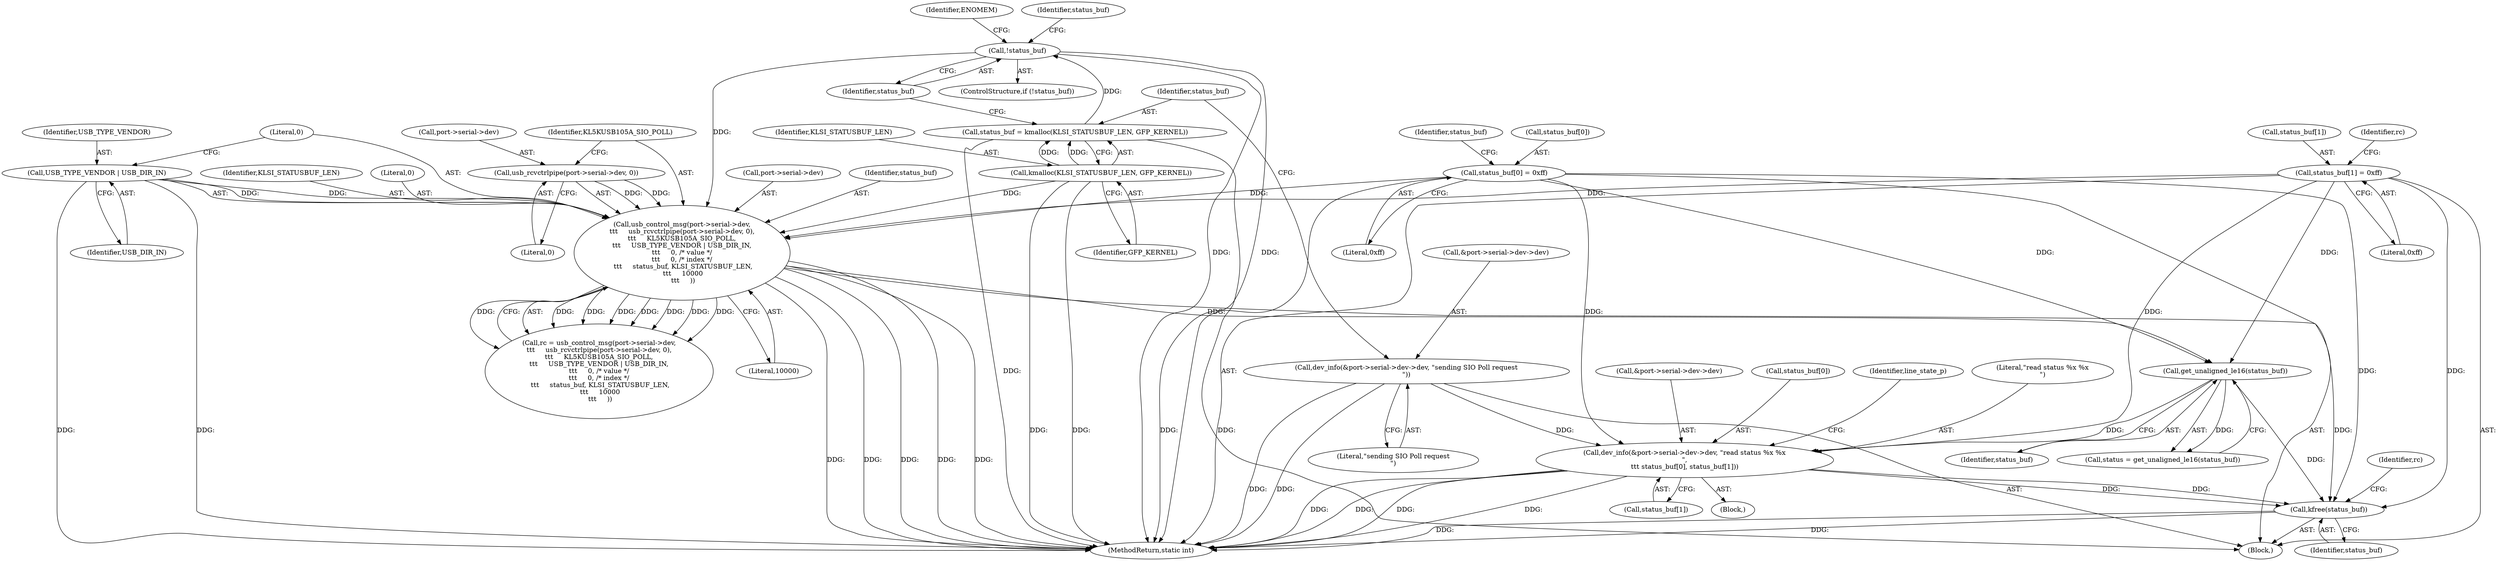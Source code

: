 digraph "0_linux_146cc8a17a3b4996f6805ee5c080e7101277c410@API" {
"1000202" [label="(Call,kfree(status_buf))"];
"1000181" [label="(Call,dev_info(&port->serial->dev->dev, \"read status %x %x\n\",\n\t\t\t status_buf[0], status_buf[1]))"];
"1000109" [label="(Call,dev_info(&port->serial->dev->dev, \"sending SIO Poll request\n\"))"];
"1000179" [label="(Call,get_unaligned_le16(status_buf))"];
"1000135" [label="(Call,status_buf[1] = 0xff)"];
"1000142" [label="(Call,usb_control_msg(port->serial->dev,\n\t\t\t     usb_rcvctrlpipe(port->serial->dev, 0),\n\t\t\t     KL5KUSB105A_SIO_POLL,\n\t\t\t     USB_TYPE_VENDOR | USB_DIR_IN,\n\t\t\t     0, /* value */\n\t\t\t     0, /* index */\n \t\t\t     status_buf, KLSI_STATUSBUF_LEN,\n \t\t\t     10000\n \t\t\t     ))"];
"1000148" [label="(Call,usb_rcvctrlpipe(port->serial->dev, 0))"];
"1000156" [label="(Call,USB_TYPE_VENDOR | USB_DIR_IN)"];
"1000125" [label="(Call,!status_buf)"];
"1000119" [label="(Call,status_buf = kmalloc(KLSI_STATUSBUF_LEN, GFP_KERNEL))"];
"1000121" [label="(Call,kmalloc(KLSI_STATUSBUF_LEN, GFP_KERNEL))"];
"1000130" [label="(Call,status_buf[0] = 0xff)"];
"1000143" [label="(Call,port->serial->dev)"];
"1000190" [label="(Literal,\"read status %x %x\n\")"];
"1000161" [label="(Identifier,status_buf)"];
"1000124" [label="(ControlStructure,if (!status_buf))"];
"1000177" [label="(Call,status = get_unaligned_le16(status_buf))"];
"1000194" [label="(Call,status_buf[1])"];
"1000156" [label="(Call,USB_TYPE_VENDOR | USB_DIR_IN)"];
"1000137" [label="(Identifier,status_buf)"];
"1000141" [label="(Identifier,rc)"];
"1000134" [label="(Literal,0xff)"];
"1000118" [label="(Literal,\"sending SIO Poll request\n\")"];
"1000123" [label="(Identifier,GFP_KERNEL)"];
"1000203" [label="(Identifier,status_buf)"];
"1000155" [label="(Identifier,KL5KUSB105A_SIO_POLL)"];
"1000125" [label="(Call,!status_buf)"];
"1000182" [label="(Call,&port->serial->dev->dev)"];
"1000119" [label="(Call,status_buf = kmalloc(KLSI_STATUSBUF_LEN, GFP_KERNEL))"];
"1000159" [label="(Literal,0)"];
"1000191" [label="(Call,status_buf[0])"];
"1000142" [label="(Call,usb_control_msg(port->serial->dev,\n\t\t\t     usb_rcvctrlpipe(port->serial->dev, 0),\n\t\t\t     KL5KUSB105A_SIO_POLL,\n\t\t\t     USB_TYPE_VENDOR | USB_DIR_IN,\n\t\t\t     0, /* value */\n\t\t\t     0, /* index */\n \t\t\t     status_buf, KLSI_STATUSBUF_LEN,\n \t\t\t     10000\n \t\t\t     ))"];
"1000120" [label="(Identifier,status_buf)"];
"1000105" [label="(Block,)"];
"1000110" [label="(Call,&port->serial->dev->dev)"];
"1000140" [label="(Call,rc = usb_control_msg(port->serial->dev,\n\t\t\t     usb_rcvctrlpipe(port->serial->dev, 0),\n\t\t\t     KL5KUSB105A_SIO_POLL,\n\t\t\t     USB_TYPE_VENDOR | USB_DIR_IN,\n\t\t\t     0, /* value */\n\t\t\t     0, /* index */\n \t\t\t     status_buf, KLSI_STATUSBUF_LEN,\n \t\t\t     10000\n \t\t\t     ))"];
"1000162" [label="(Identifier,KLSI_STATUSBUF_LEN)"];
"1000129" [label="(Identifier,ENOMEM)"];
"1000157" [label="(Identifier,USB_TYPE_VENDOR)"];
"1000126" [label="(Identifier,status_buf)"];
"1000130" [label="(Call,status_buf[0] = 0xff)"];
"1000205" [label="(Identifier,rc)"];
"1000176" [label="(Block,)"];
"1000135" [label="(Call,status_buf[1] = 0xff)"];
"1000121" [label="(Call,kmalloc(KLSI_STATUSBUF_LEN, GFP_KERNEL))"];
"1000139" [label="(Literal,0xff)"];
"1000206" [label="(MethodReturn,static int)"];
"1000158" [label="(Identifier,USB_DIR_IN)"];
"1000148" [label="(Call,usb_rcvctrlpipe(port->serial->dev, 0))"];
"1000180" [label="(Identifier,status_buf)"];
"1000163" [label="(Literal,10000)"];
"1000149" [label="(Call,port->serial->dev)"];
"1000109" [label="(Call,dev_info(&port->serial->dev->dev, \"sending SIO Poll request\n\"))"];
"1000132" [label="(Identifier,status_buf)"];
"1000154" [label="(Literal,0)"];
"1000122" [label="(Identifier,KLSI_STATUSBUF_LEN)"];
"1000160" [label="(Literal,0)"];
"1000179" [label="(Call,get_unaligned_le16(status_buf))"];
"1000202" [label="(Call,kfree(status_buf))"];
"1000181" [label="(Call,dev_info(&port->serial->dev->dev, \"read status %x %x\n\",\n\t\t\t status_buf[0], status_buf[1]))"];
"1000131" [label="(Call,status_buf[0])"];
"1000199" [label="(Identifier,line_state_p)"];
"1000136" [label="(Call,status_buf[1])"];
"1000202" -> "1000105"  [label="AST: "];
"1000202" -> "1000203"  [label="CFG: "];
"1000203" -> "1000202"  [label="AST: "];
"1000205" -> "1000202"  [label="CFG: "];
"1000202" -> "1000206"  [label="DDG: "];
"1000202" -> "1000206"  [label="DDG: "];
"1000181" -> "1000202"  [label="DDG: "];
"1000181" -> "1000202"  [label="DDG: "];
"1000135" -> "1000202"  [label="DDG: "];
"1000142" -> "1000202"  [label="DDG: "];
"1000130" -> "1000202"  [label="DDG: "];
"1000179" -> "1000202"  [label="DDG: "];
"1000181" -> "1000176"  [label="AST: "];
"1000181" -> "1000194"  [label="CFG: "];
"1000182" -> "1000181"  [label="AST: "];
"1000190" -> "1000181"  [label="AST: "];
"1000191" -> "1000181"  [label="AST: "];
"1000194" -> "1000181"  [label="AST: "];
"1000199" -> "1000181"  [label="CFG: "];
"1000181" -> "1000206"  [label="DDG: "];
"1000181" -> "1000206"  [label="DDG: "];
"1000181" -> "1000206"  [label="DDG: "];
"1000181" -> "1000206"  [label="DDG: "];
"1000109" -> "1000181"  [label="DDG: "];
"1000179" -> "1000181"  [label="DDG: "];
"1000130" -> "1000181"  [label="DDG: "];
"1000135" -> "1000181"  [label="DDG: "];
"1000109" -> "1000105"  [label="AST: "];
"1000109" -> "1000118"  [label="CFG: "];
"1000110" -> "1000109"  [label="AST: "];
"1000118" -> "1000109"  [label="AST: "];
"1000120" -> "1000109"  [label="CFG: "];
"1000109" -> "1000206"  [label="DDG: "];
"1000109" -> "1000206"  [label="DDG: "];
"1000179" -> "1000177"  [label="AST: "];
"1000179" -> "1000180"  [label="CFG: "];
"1000180" -> "1000179"  [label="AST: "];
"1000177" -> "1000179"  [label="CFG: "];
"1000179" -> "1000177"  [label="DDG: "];
"1000135" -> "1000179"  [label="DDG: "];
"1000142" -> "1000179"  [label="DDG: "];
"1000130" -> "1000179"  [label="DDG: "];
"1000135" -> "1000105"  [label="AST: "];
"1000135" -> "1000139"  [label="CFG: "];
"1000136" -> "1000135"  [label="AST: "];
"1000139" -> "1000135"  [label="AST: "];
"1000141" -> "1000135"  [label="CFG: "];
"1000135" -> "1000206"  [label="DDG: "];
"1000135" -> "1000142"  [label="DDG: "];
"1000142" -> "1000140"  [label="AST: "];
"1000142" -> "1000163"  [label="CFG: "];
"1000143" -> "1000142"  [label="AST: "];
"1000148" -> "1000142"  [label="AST: "];
"1000155" -> "1000142"  [label="AST: "];
"1000156" -> "1000142"  [label="AST: "];
"1000159" -> "1000142"  [label="AST: "];
"1000160" -> "1000142"  [label="AST: "];
"1000161" -> "1000142"  [label="AST: "];
"1000162" -> "1000142"  [label="AST: "];
"1000163" -> "1000142"  [label="AST: "];
"1000140" -> "1000142"  [label="CFG: "];
"1000142" -> "1000206"  [label="DDG: "];
"1000142" -> "1000206"  [label="DDG: "];
"1000142" -> "1000206"  [label="DDG: "];
"1000142" -> "1000206"  [label="DDG: "];
"1000142" -> "1000206"  [label="DDG: "];
"1000142" -> "1000140"  [label="DDG: "];
"1000142" -> "1000140"  [label="DDG: "];
"1000142" -> "1000140"  [label="DDG: "];
"1000142" -> "1000140"  [label="DDG: "];
"1000142" -> "1000140"  [label="DDG: "];
"1000142" -> "1000140"  [label="DDG: "];
"1000142" -> "1000140"  [label="DDG: "];
"1000142" -> "1000140"  [label="DDG: "];
"1000148" -> "1000142"  [label="DDG: "];
"1000148" -> "1000142"  [label="DDG: "];
"1000156" -> "1000142"  [label="DDG: "];
"1000156" -> "1000142"  [label="DDG: "];
"1000125" -> "1000142"  [label="DDG: "];
"1000130" -> "1000142"  [label="DDG: "];
"1000121" -> "1000142"  [label="DDG: "];
"1000148" -> "1000154"  [label="CFG: "];
"1000149" -> "1000148"  [label="AST: "];
"1000154" -> "1000148"  [label="AST: "];
"1000155" -> "1000148"  [label="CFG: "];
"1000156" -> "1000158"  [label="CFG: "];
"1000157" -> "1000156"  [label="AST: "];
"1000158" -> "1000156"  [label="AST: "];
"1000159" -> "1000156"  [label="CFG: "];
"1000156" -> "1000206"  [label="DDG: "];
"1000156" -> "1000206"  [label="DDG: "];
"1000125" -> "1000124"  [label="AST: "];
"1000125" -> "1000126"  [label="CFG: "];
"1000126" -> "1000125"  [label="AST: "];
"1000129" -> "1000125"  [label="CFG: "];
"1000132" -> "1000125"  [label="CFG: "];
"1000125" -> "1000206"  [label="DDG: "];
"1000125" -> "1000206"  [label="DDG: "];
"1000119" -> "1000125"  [label="DDG: "];
"1000119" -> "1000105"  [label="AST: "];
"1000119" -> "1000121"  [label="CFG: "];
"1000120" -> "1000119"  [label="AST: "];
"1000121" -> "1000119"  [label="AST: "];
"1000126" -> "1000119"  [label="CFG: "];
"1000119" -> "1000206"  [label="DDG: "];
"1000121" -> "1000119"  [label="DDG: "];
"1000121" -> "1000119"  [label="DDG: "];
"1000121" -> "1000123"  [label="CFG: "];
"1000122" -> "1000121"  [label="AST: "];
"1000123" -> "1000121"  [label="AST: "];
"1000121" -> "1000206"  [label="DDG: "];
"1000121" -> "1000206"  [label="DDG: "];
"1000130" -> "1000105"  [label="AST: "];
"1000130" -> "1000134"  [label="CFG: "];
"1000131" -> "1000130"  [label="AST: "];
"1000134" -> "1000130"  [label="AST: "];
"1000137" -> "1000130"  [label="CFG: "];
"1000130" -> "1000206"  [label="DDG: "];
}
